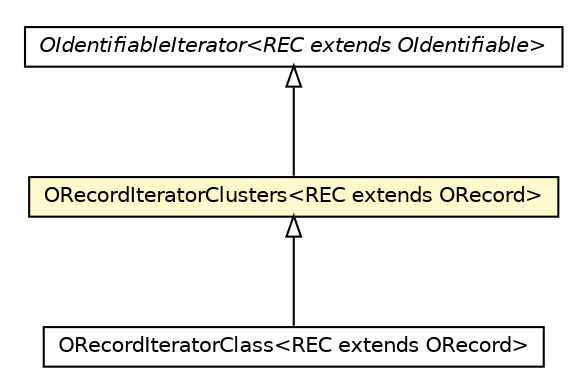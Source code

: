 #!/usr/local/bin/dot
#
# Class diagram 
# Generated by UMLGraph version R5_6-24-gf6e263 (http://www.umlgraph.org/)
#

digraph G {
	edge [fontname="Helvetica",fontsize=10,labelfontname="Helvetica",labelfontsize=10];
	node [fontname="Helvetica",fontsize=10,shape=plaintext];
	nodesep=0.25;
	ranksep=0.5;
	// com.orientechnologies.orient.core.iterator.ORecordIteratorClusters<REC extends com.orientechnologies.orient.core.record.ORecord>
	c3023282 [label=<<table title="com.orientechnologies.orient.core.iterator.ORecordIteratorClusters" border="0" cellborder="1" cellspacing="0" cellpadding="2" port="p" bgcolor="lemonChiffon" href="./ORecordIteratorClusters.html">
		<tr><td><table border="0" cellspacing="0" cellpadding="1">
<tr><td align="center" balign="center"> ORecordIteratorClusters&lt;REC extends ORecord&gt; </td></tr>
		</table></td></tr>
		</table>>, URL="./ORecordIteratorClusters.html", fontname="Helvetica", fontcolor="black", fontsize=10.0];
	// com.orientechnologies.orient.core.iterator.OIdentifiableIterator<REC extends com.orientechnologies.orient.core.db.record.OIdentifiable>
	c3023284 [label=<<table title="com.orientechnologies.orient.core.iterator.OIdentifiableIterator" border="0" cellborder="1" cellspacing="0" cellpadding="2" port="p" href="./OIdentifiableIterator.html">
		<tr><td><table border="0" cellspacing="0" cellpadding="1">
<tr><td align="center" balign="center"><font face="Helvetica-Oblique"> OIdentifiableIterator&lt;REC extends OIdentifiable&gt; </font></td></tr>
		</table></td></tr>
		</table>>, URL="./OIdentifiableIterator.html", fontname="Helvetica", fontcolor="black", fontsize=10.0];
	// com.orientechnologies.orient.core.iterator.ORecordIteratorClass<REC extends com.orientechnologies.orient.core.record.ORecord>
	c3023285 [label=<<table title="com.orientechnologies.orient.core.iterator.ORecordIteratorClass" border="0" cellborder="1" cellspacing="0" cellpadding="2" port="p" href="./ORecordIteratorClass.html">
		<tr><td><table border="0" cellspacing="0" cellpadding="1">
<tr><td align="center" balign="center"> ORecordIteratorClass&lt;REC extends ORecord&gt; </td></tr>
		</table></td></tr>
		</table>>, URL="./ORecordIteratorClass.html", fontname="Helvetica", fontcolor="black", fontsize=10.0];
	//com.orientechnologies.orient.core.iterator.ORecordIteratorClusters<REC extends com.orientechnologies.orient.core.record.ORecord> extends com.orientechnologies.orient.core.iterator.OIdentifiableIterator<REC>
	c3023284:p -> c3023282:p [dir=back,arrowtail=empty];
	//com.orientechnologies.orient.core.iterator.ORecordIteratorClass<REC extends com.orientechnologies.orient.core.record.ORecord> extends com.orientechnologies.orient.core.iterator.ORecordIteratorClusters<REC>
	c3023282:p -> c3023285:p [dir=back,arrowtail=empty];
}

